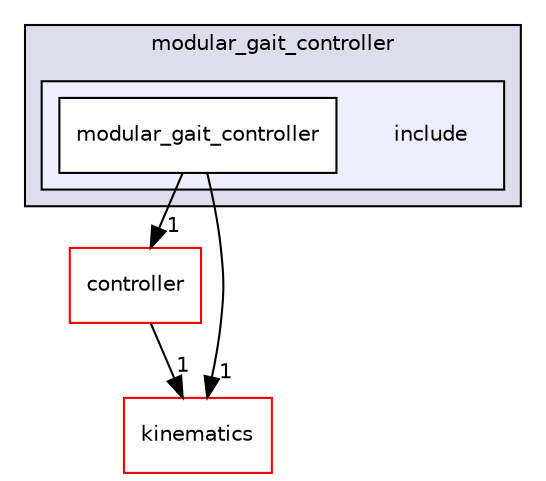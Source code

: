 digraph "catkin_ws/src/control/modular_gait_controller/include" {
  compound=true
  node [ fontsize="10", fontname="Helvetica"];
  edge [ labelfontsize="10", labelfontname="Helvetica"];
  subgraph clusterdir_9df13c985a4a121f40d831a26c919ebf {
    graph [ bgcolor="#ddddee", pencolor="black", label="modular_gait_controller" fontname="Helvetica", fontsize="10", URL="dir_9df13c985a4a121f40d831a26c919ebf.html"]
  subgraph clusterdir_a19ea287388c4be6493f4742562ee17b {
    graph [ bgcolor="#eeeeff", pencolor="black", label="" URL="dir_a19ea287388c4be6493f4742562ee17b.html"];
    dir_a19ea287388c4be6493f4742562ee17b [shape=plaintext label="include"];
  dir_c94ed744bb3eb7f67c846c8c93bb976f [shape=box label="modular_gait_controller" fillcolor="white" style="filled" URL="dir_c94ed744bb3eb7f67c846c8c93bb976f.html"];
  }
  }
  dir_f18325caa9b500100f9e41ac088b4b56 [shape=box label="controller" fillcolor="white" style="filled" color="red" URL="dir_f18325caa9b500100f9e41ac088b4b56.html"];
  dir_ec790efbf722e6db93e0634c133a57ed [shape=box label="kinematics" fillcolor="white" style="filled" color="red" URL="dir_ec790efbf722e6db93e0634c133a57ed.html"];
  dir_c94ed744bb3eb7f67c846c8c93bb976f->dir_ec790efbf722e6db93e0634c133a57ed [headlabel="1", labeldistance=1.5 headhref="dir_000050_000010.html"];
  dir_c94ed744bb3eb7f67c846c8c93bb976f->dir_f18325caa9b500100f9e41ac088b4b56 [headlabel="1", labeldistance=1.5 headhref="dir_000050_000008.html"];
  dir_f18325caa9b500100f9e41ac088b4b56->dir_ec790efbf722e6db93e0634c133a57ed [headlabel="1", labeldistance=1.5 headhref="dir_000008_000010.html"];
}
